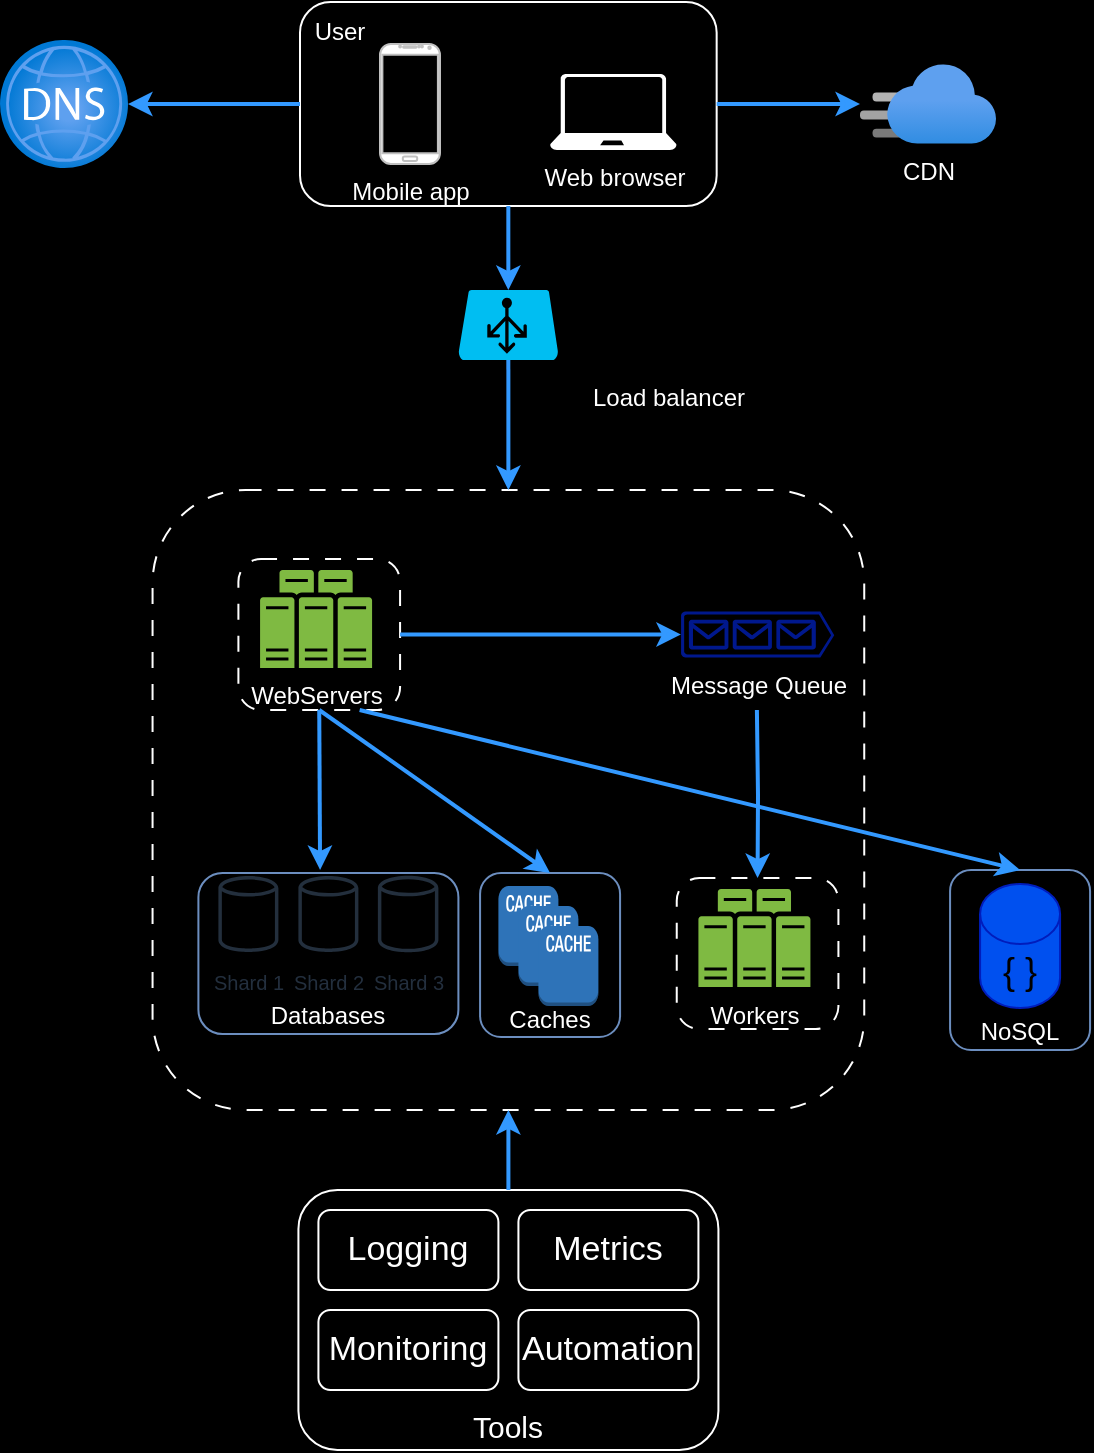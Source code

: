 <mxfile version="24.7.16">
  <diagram name="Page-1" id="0K-zK6V9VSiSMxOoucGs">
    <mxGraphModel dx="2021" dy="772" grid="1" gridSize="10" guides="1" tooltips="1" connect="1" arrows="1" fold="1" page="1" pageScale="1" pageWidth="827" pageHeight="1169" background="#000000" math="0" shadow="0">
      <root>
        <mxCell id="0" />
        <mxCell id="1" parent="0" />
        <mxCell id="8FxTswbYncQc3AANhVRh-1" value="Tools" style="rounded=1;whiteSpace=wrap;html=1;strokeColor=#FFFFFF;align=center;verticalAlign=bottom;fontFamily=Helvetica;fontSize=15;fontColor=#FFFFFF;fillColor=none;" vertex="1" parent="1">
          <mxGeometry x="69.21" y="600" width="210" height="130" as="geometry" />
        </mxCell>
        <mxCell id="8FxTswbYncQc3AANhVRh-2" value="" style="edgeStyle=orthogonalEdgeStyle;rounded=0;orthogonalLoop=1;jettySize=auto;html=1;" edge="1" parent="1" source="8FxTswbYncQc3AANhVRh-3" target="8FxTswbYncQc3AANhVRh-8">
          <mxGeometry relative="1" as="geometry" />
        </mxCell>
        <mxCell id="8FxTswbYncQc3AANhVRh-3" value="" style="rounded=1;whiteSpace=wrap;html=1;fillColor=none;strokeColor=#FFFFFF;" vertex="1" parent="1">
          <mxGeometry x="70" y="6" width="208.33" height="102" as="geometry" />
        </mxCell>
        <mxCell id="8FxTswbYncQc3AANhVRh-4" style="edgeStyle=orthogonalEdgeStyle;rounded=0;orthogonalLoop=1;jettySize=auto;html=1;strokeColor=#3399FF;strokeWidth=2;" edge="1" parent="1" source="8FxTswbYncQc3AANhVRh-3" target="8FxTswbYncQc3AANhVRh-8">
          <mxGeometry relative="1" as="geometry" />
        </mxCell>
        <mxCell id="8FxTswbYncQc3AANhVRh-5" value="&lt;font color=&quot;#ffffff&quot;&gt;Web browser&lt;/font&gt;" style="sketch=0;aspect=fixed;pointerEvents=1;shadow=0;dashed=0;html=1;strokeColor=none;labelPosition=center;verticalLabelPosition=bottom;verticalAlign=top;align=center;fillColor=#FFFFFF;shape=mxgraph.azure.laptop" vertex="1" parent="1">
          <mxGeometry x="195" y="42" width="63.33" height="38" as="geometry" />
        </mxCell>
        <mxCell id="8FxTswbYncQc3AANhVRh-6" value="&lt;font color=&quot;#ffffff&quot;&gt;Mobile app&lt;/font&gt;" style="verticalLabelPosition=bottom;verticalAlign=top;html=1;shadow=0;dashed=0;strokeWidth=1;shape=mxgraph.android.phone2;strokeColor=#c0c0c0;" vertex="1" parent="1">
          <mxGeometry x="110" y="27" width="30" height="60" as="geometry" />
        </mxCell>
        <mxCell id="8FxTswbYncQc3AANhVRh-7" value="User" style="text;html=1;align=center;verticalAlign=middle;whiteSpace=wrap;rounded=0;fontColor=#FFFFFF;" vertex="1" parent="1">
          <mxGeometry x="60" y="6" width="60" height="30" as="geometry" />
        </mxCell>
        <mxCell id="8FxTswbYncQc3AANhVRh-8" value="" style="image;aspect=fixed;html=1;points=[];align=center;fontSize=12;image=img/lib/azure2/networking/DNS_Zones.svg;" vertex="1" parent="1">
          <mxGeometry x="-80" y="25" width="64" height="64" as="geometry" />
        </mxCell>
        <mxCell id="8FxTswbYncQc3AANhVRh-9" value="&lt;blockquote style=&quot;margin: 0px 0px 0px 40px; border: medium; padding: 0px; line-height: 0%;&quot;&gt;&lt;blockquote style=&quot;margin: 0px 0px 0px 40px; border: medium; padding: 0px; line-height: 0%;&quot;&gt;&lt;blockquote style=&quot;margin: 0px 0px 0px 40px; border: medium; padding: 0px; line-height: 0%;&quot;&gt;&lt;blockquote style=&quot;margin: 0px 0px 0px 40px; border: medium; padding: 0px; line-height: 0%;&quot;&gt;&lt;p style=&quot;line-height: 0%;&quot;&gt;&lt;font color=&quot;#ffffff&quot;&gt;Load balancer&lt;/font&gt;&lt;/p&gt;&lt;/blockquote&gt;&lt;/blockquote&gt;&lt;/blockquote&gt;&lt;/blockquote&gt;" style="verticalLabelPosition=bottom;html=1;verticalAlign=top;align=center;strokeColor=none;fillColor=#00BEF2;shape=mxgraph.azure.azure_load_balancer;" vertex="1" parent="1">
          <mxGeometry x="149.17" y="150" width="50" height="35" as="geometry" />
        </mxCell>
        <mxCell id="8FxTswbYncQc3AANhVRh-10" style="edgeStyle=orthogonalEdgeStyle;rounded=0;orthogonalLoop=1;jettySize=auto;html=1;strokeColor=#3399FF;strokeWidth=2;exitX=0.5;exitY=1;exitDx=0;exitDy=0;entryX=0.5;entryY=0;entryDx=0;entryDy=0;entryPerimeter=0;" edge="1" parent="1" source="8FxTswbYncQc3AANhVRh-3" target="8FxTswbYncQc3AANhVRh-9">
          <mxGeometry relative="1" as="geometry">
            <mxPoint x="80" y="180" as="sourcePoint" />
            <mxPoint x="-6" y="67" as="targetPoint" />
          </mxGeometry>
        </mxCell>
        <mxCell id="8FxTswbYncQc3AANhVRh-11" value="CDN" style="image;aspect=fixed;html=1;points=[];align=center;fontSize=12;image=img/lib/azure2/app_services/CDN_Profiles.svg;labelBackgroundColor=none;fontColor=#FFFFFF;" vertex="1" parent="1">
          <mxGeometry x="350" y="37" width="68" height="40" as="geometry" />
        </mxCell>
        <mxCell id="8FxTswbYncQc3AANhVRh-12" value="" style="rounded=1;whiteSpace=wrap;html=1;strokeColor=#FFFFFF;fillColor=#000000;dashed=1;dashPattern=8 8;" vertex="1" parent="1">
          <mxGeometry x="-3.72" y="250" width="355.84" height="310" as="geometry" />
        </mxCell>
        <mxCell id="8FxTswbYncQc3AANhVRh-13" style="edgeStyle=orthogonalEdgeStyle;rounded=0;orthogonalLoop=1;jettySize=auto;html=1;strokeColor=#3399FF;strokeWidth=2;exitX=0.5;exitY=1;exitDx=0;exitDy=0;entryX=0.5;entryY=0;entryDx=0;entryDy=0;exitPerimeter=0;" edge="1" parent="1" source="8FxTswbYncQc3AANhVRh-9" target="8FxTswbYncQc3AANhVRh-12">
          <mxGeometry relative="1" as="geometry">
            <mxPoint x="184" y="118" as="sourcePoint" />
            <mxPoint x="184" y="197" as="targetPoint" />
          </mxGeometry>
        </mxCell>
        <mxCell id="8FxTswbYncQc3AANhVRh-14" value="" style="rounded=1;whiteSpace=wrap;html=1;labelBackgroundColor=none;fillColor=none;strokeColor=#FFFFFF;dashed=1;dashPattern=8 8;" vertex="1" parent="1">
          <mxGeometry x="39.2" y="284.5" width="80.84" height="75.5" as="geometry" />
        </mxCell>
        <mxCell id="8FxTswbYncQc3AANhVRh-15" style="edgeStyle=orthogonalEdgeStyle;rounded=0;orthogonalLoop=1;jettySize=auto;html=1;strokeColor=#3399FF;strokeWidth=2;exitX=1;exitY=0.5;exitDx=0;exitDy=0;" edge="1" parent="1" source="8FxTswbYncQc3AANhVRh-3" target="8FxTswbYncQc3AANhVRh-11">
          <mxGeometry relative="1" as="geometry">
            <mxPoint x="80" y="67" as="sourcePoint" />
            <mxPoint x="-6" y="67" as="targetPoint" />
          </mxGeometry>
        </mxCell>
        <mxCell id="8FxTswbYncQc3AANhVRh-16" value="&lt;font color=&quot;#ffffff&quot;&gt;WebServers&lt;/font&gt;" style="sketch=0;pointerEvents=1;shadow=0;dashed=0;html=1;strokeColor=none;fillColor=#505050;labelPosition=center;verticalLabelPosition=bottom;verticalAlign=top;outlineConnect=0;align=center;shape=mxgraph.office.servers.server_farm;fillColor=#7FBA42;" vertex="1" parent="1">
          <mxGeometry x="50.04" y="290" width="56" height="49" as="geometry" />
        </mxCell>
        <mxCell id="8FxTswbYncQc3AANhVRh-17" value="&lt;font color=&quot;#ffffff&quot;&gt;Message Queue&lt;/font&gt;" style="sketch=0;aspect=fixed;pointerEvents=1;shadow=0;dashed=0;html=1;strokeColor=none;labelPosition=center;verticalLabelPosition=bottom;verticalAlign=top;align=center;fillColor=#00188D;shape=mxgraph.azure.queue_generic" vertex="1" parent="1">
          <mxGeometry x="260.45" y="310.75" width="76.67" height="23" as="geometry" />
        </mxCell>
        <mxCell id="8FxTswbYncQc3AANhVRh-18" style="edgeStyle=orthogonalEdgeStyle;rounded=0;orthogonalLoop=1;jettySize=auto;html=1;strokeColor=#3399FF;strokeWidth=2;exitX=1;exitY=0.5;exitDx=0;exitDy=0;entryX=0;entryY=0.5;entryDx=0;entryDy=0;entryPerimeter=0;" edge="1" parent="1" source="8FxTswbYncQc3AANhVRh-14" target="8FxTswbYncQc3AANhVRh-17">
          <mxGeometry relative="1" as="geometry">
            <mxPoint x="184.04" y="182" as="sourcePoint" />
            <mxPoint x="184.04" y="260" as="targetPoint" />
          </mxGeometry>
        </mxCell>
        <mxCell id="8FxTswbYncQc3AANhVRh-19" value="" style="rounded=1;whiteSpace=wrap;html=1;labelBackgroundColor=none;fillColor=none;strokeColor=#FFFFFF;dashed=1;dashPattern=8 8;" vertex="1" parent="1">
          <mxGeometry x="258.37" y="444" width="80.84" height="75.5" as="geometry" />
        </mxCell>
        <mxCell id="8FxTswbYncQc3AANhVRh-20" value="&lt;font color=&quot;#ffffff&quot;&gt;Workers&lt;/font&gt;" style="sketch=0;pointerEvents=1;shadow=0;dashed=0;html=1;strokeColor=none;fillColor=#505050;labelPosition=center;verticalLabelPosition=bottom;verticalAlign=top;outlineConnect=0;align=center;shape=mxgraph.office.servers.server_farm;fillColor=#7FBA42;" vertex="1" parent="1">
          <mxGeometry x="269.21" y="449.5" width="56" height="49" as="geometry" />
        </mxCell>
        <mxCell id="8FxTswbYncQc3AANhVRh-21" style="edgeStyle=orthogonalEdgeStyle;rounded=0;orthogonalLoop=1;jettySize=auto;html=1;strokeColor=#3399FF;strokeWidth=2;entryX=0.5;entryY=0;entryDx=0;entryDy=0;" edge="1" parent="1" target="8FxTswbYncQc3AANhVRh-19">
          <mxGeometry relative="1" as="geometry">
            <mxPoint x="298.45" y="360" as="sourcePoint" />
            <mxPoint x="270.45" y="332" as="targetPoint" />
          </mxGeometry>
        </mxCell>
        <mxCell id="8FxTswbYncQc3AANhVRh-22" value="&lt;font style=&quot;font-size: 10px;&quot;&gt;Shard 1&lt;/font&gt;" style="sketch=0;outlineConnect=0;fontColor=#232F3E;gradientColor=none;fillColor=#232F3D;strokeColor=none;dashed=0;verticalLabelPosition=bottom;verticalAlign=top;align=center;html=1;fontSize=12;fontStyle=0;aspect=fixed;pointerEvents=1;shape=mxgraph.aws4.generic_database;" vertex="1" parent="1">
          <mxGeometry x="29.2" y="442" width="30" height="40" as="geometry" />
        </mxCell>
        <mxCell id="8FxTswbYncQc3AANhVRh-23" value="Databases" style="rounded=1;whiteSpace=wrap;html=1;fillColor=none;strokeColor=#6c8ebf;verticalAlign=bottom;fontColor=#FFFFFF;" vertex="1" parent="1">
          <mxGeometry x="19.2" y="441.5" width="130" height="80.5" as="geometry" />
        </mxCell>
        <mxCell id="8FxTswbYncQc3AANhVRh-24" value="&lt;font style=&quot;font-size: 10px;&quot;&gt;Shard 2&lt;/font&gt;" style="sketch=0;outlineConnect=0;fontColor=#232F3E;gradientColor=none;fillColor=#232F3D;strokeColor=none;dashed=0;verticalLabelPosition=bottom;verticalAlign=top;align=center;html=1;fontSize=12;fontStyle=0;aspect=fixed;pointerEvents=1;shape=mxgraph.aws4.generic_database;" vertex="1" parent="1">
          <mxGeometry x="69.2" y="442" width="30" height="40" as="geometry" />
        </mxCell>
        <mxCell id="8FxTswbYncQc3AANhVRh-25" value="&lt;font style=&quot;font-size: 10px;&quot;&gt;Shard 3&lt;/font&gt;" style="sketch=0;outlineConnect=0;fontColor=#232F3E;gradientColor=none;fillColor=#232F3D;strokeColor=none;dashed=0;verticalLabelPosition=bottom;verticalAlign=top;align=center;html=1;fontSize=12;fontStyle=0;aspect=fixed;pointerEvents=1;shape=mxgraph.aws4.generic_database;" vertex="1" parent="1">
          <mxGeometry x="108.94" y="442" width="30.26" height="40" as="geometry" />
        </mxCell>
        <mxCell id="8FxTswbYncQc3AANhVRh-26" value="" style="endArrow=none;dashed=1;html=1;dashPattern=1 3;strokeWidth=2;rounded=0;" edge="1" parent="1" target="8FxTswbYncQc3AANhVRh-23">
          <mxGeometry width="50" height="50" relative="1" as="geometry">
            <mxPoint x="210.04" y="410" as="sourcePoint" />
            <mxPoint x="260.04" y="360" as="targetPoint" />
          </mxGeometry>
        </mxCell>
        <mxCell id="8FxTswbYncQc3AANhVRh-27" style="rounded=0;orthogonalLoop=1;jettySize=auto;html=1;strokeColor=#3399FF;strokeWidth=2;exitX=0.5;exitY=1;exitDx=0;exitDy=0;entryX=0.468;entryY=-0.019;entryDx=0;entryDy=0;entryPerimeter=0;flowAnimation=0;" edge="1" parent="1" source="8FxTswbYncQc3AANhVRh-14" target="8FxTswbYncQc3AANhVRh-23">
          <mxGeometry relative="1" as="geometry">
            <mxPoint x="69.2" y="366" as="sourcePoint" />
            <mxPoint x="69.2" y="444" as="targetPoint" />
          </mxGeometry>
        </mxCell>
        <mxCell id="8FxTswbYncQc3AANhVRh-28" value="Caches" style="rounded=1;whiteSpace=wrap;html=1;fillColor=none;strokeColor=#6c8ebf;verticalAlign=bottom;fontColor=#FFFFFF;" vertex="1" parent="1">
          <mxGeometry x="160.04" y="441.5" width="70" height="82" as="geometry" />
        </mxCell>
        <mxCell id="8FxTswbYncQc3AANhVRh-29" value="" style="outlineConnect=0;dashed=0;verticalLabelPosition=bottom;verticalAlign=top;align=center;html=1;shape=mxgraph.aws3.cache_node;fillColor=#2E73B8;gradientColor=none;" vertex="1" parent="1">
          <mxGeometry x="169.2" y="448" width="30" height="40" as="geometry" />
        </mxCell>
        <mxCell id="8FxTswbYncQc3AANhVRh-30" value="" style="outlineConnect=0;dashed=0;verticalLabelPosition=bottom;verticalAlign=top;align=center;html=1;shape=mxgraph.aws3.cache_node;fillColor=#2E73B8;gradientColor=none;" vertex="1" parent="1">
          <mxGeometry x="179.2" y="458" width="30" height="40" as="geometry" />
        </mxCell>
        <mxCell id="8FxTswbYncQc3AANhVRh-31" value="" style="outlineConnect=0;dashed=0;verticalLabelPosition=bottom;verticalAlign=top;align=center;html=1;shape=mxgraph.aws3.cache_node;fillColor=#2E73B8;gradientColor=none;" vertex="1" parent="1">
          <mxGeometry x="189.2" y="468" width="30" height="40" as="geometry" />
        </mxCell>
        <mxCell id="8FxTswbYncQc3AANhVRh-32" style="rounded=0;orthogonalLoop=1;jettySize=auto;html=1;strokeColor=#3399FF;strokeWidth=2;entryX=0.5;entryY=0;entryDx=0;entryDy=0;exitX=0.5;exitY=1;exitDx=0;exitDy=0;" edge="1" parent="1" source="8FxTswbYncQc3AANhVRh-14" target="8FxTswbYncQc3AANhVRh-28">
          <mxGeometry relative="1" as="geometry">
            <mxPoint x="90.04" y="370" as="sourcePoint" />
            <mxPoint x="90.04" y="450" as="targetPoint" />
          </mxGeometry>
        </mxCell>
        <mxCell id="8FxTswbYncQc3AANhVRh-33" value="NoSQL" style="rounded=1;whiteSpace=wrap;html=1;fillColor=none;strokeColor=#6c8ebf;verticalAlign=bottom;fontColor=#FFFFFF;" vertex="1" parent="1">
          <mxGeometry x="395.04" y="440" width="70" height="90" as="geometry" />
        </mxCell>
        <mxCell id="8FxTswbYncQc3AANhVRh-34" value="&lt;font style=&quot;font-size: 18px;&quot;&gt;{ }&lt;/font&gt;" style="shape=cylinder3;whiteSpace=wrap;html=1;boundedLbl=1;backgroundOutline=1;size=15;fillColor=#0050ef;strokeColor=#001DBC;fontColor=#000000;fontSize=18;" vertex="1" parent="1">
          <mxGeometry x="410.04" y="447" width="40" height="62" as="geometry" />
        </mxCell>
        <mxCell id="8FxTswbYncQc3AANhVRh-35" style="rounded=0;orthogonalLoop=1;jettySize=auto;html=1;strokeColor=#3399FF;strokeWidth=2;entryX=0.5;entryY=0;entryDx=0;entryDy=0;exitX=0.75;exitY=1;exitDx=0;exitDy=0;" edge="1" parent="1" source="8FxTswbYncQc3AANhVRh-14" target="8FxTswbYncQc3AANhVRh-33">
          <mxGeometry relative="1" as="geometry">
            <mxPoint x="160.04" y="350" as="sourcePoint" />
            <mxPoint x="275.04" y="432" as="targetPoint" />
          </mxGeometry>
        </mxCell>
        <mxCell id="8FxTswbYncQc3AANhVRh-36" value="&lt;font style=&quot;font-size: 17px;&quot; color=&quot;#ffffff&quot;&gt;Logging&lt;/font&gt;" style="rounded=1;whiteSpace=wrap;html=1;strokeColor=#FFFFFF;align=center;verticalAlign=middle;fontFamily=Helvetica;fontSize=12;fontColor=default;fillColor=none;" vertex="1" parent="1">
          <mxGeometry x="79.21" y="610" width="90" height="40" as="geometry" />
        </mxCell>
        <mxCell id="8FxTswbYncQc3AANhVRh-37" value="&lt;font style=&quot;font-size: 17px;&quot; color=&quot;#ffffff&quot;&gt;Automation&lt;/font&gt;" style="rounded=1;whiteSpace=wrap;html=1;strokeColor=#FFFFFF;align=center;verticalAlign=middle;fontFamily=Helvetica;fontSize=12;fontColor=default;fillColor=none;" vertex="1" parent="1">
          <mxGeometry x="179.21" y="660" width="90" height="40" as="geometry" />
        </mxCell>
        <mxCell id="8FxTswbYncQc3AANhVRh-38" value="&lt;font style=&quot;font-size: 17px;&quot; color=&quot;#ffffff&quot;&gt;Monitoring&lt;/font&gt;" style="rounded=1;whiteSpace=wrap;html=1;strokeColor=#FFFFFF;align=center;verticalAlign=middle;fontFamily=Helvetica;fontSize=12;fontColor=default;fillColor=none;" vertex="1" parent="1">
          <mxGeometry x="79.21" y="660" width="90" height="40" as="geometry" />
        </mxCell>
        <mxCell id="8FxTswbYncQc3AANhVRh-39" value="&lt;font style=&quot;font-size: 17px;&quot; color=&quot;#ffffff&quot;&gt;Metrics&lt;/font&gt;" style="rounded=1;whiteSpace=wrap;html=1;strokeColor=#FFFFFF;align=center;verticalAlign=middle;fontFamily=Helvetica;fontSize=12;fontColor=default;fillColor=none;" vertex="1" parent="1">
          <mxGeometry x="179.21" y="610" width="90" height="40" as="geometry" />
        </mxCell>
        <mxCell id="8FxTswbYncQc3AANhVRh-40" style="edgeStyle=none;shape=connector;rounded=0;orthogonalLoop=1;jettySize=auto;html=1;entryX=0.5;entryY=1;entryDx=0;entryDy=0;strokeColor=#3399FF;strokeWidth=2;align=center;verticalAlign=middle;fontFamily=Helvetica;fontSize=11;fontColor=default;labelBackgroundColor=default;endArrow=classic;flowAnimation=0;" edge="1" parent="1" source="8FxTswbYncQc3AANhVRh-1" target="8FxTswbYncQc3AANhVRh-12">
          <mxGeometry relative="1" as="geometry" />
        </mxCell>
      </root>
    </mxGraphModel>
  </diagram>
</mxfile>
